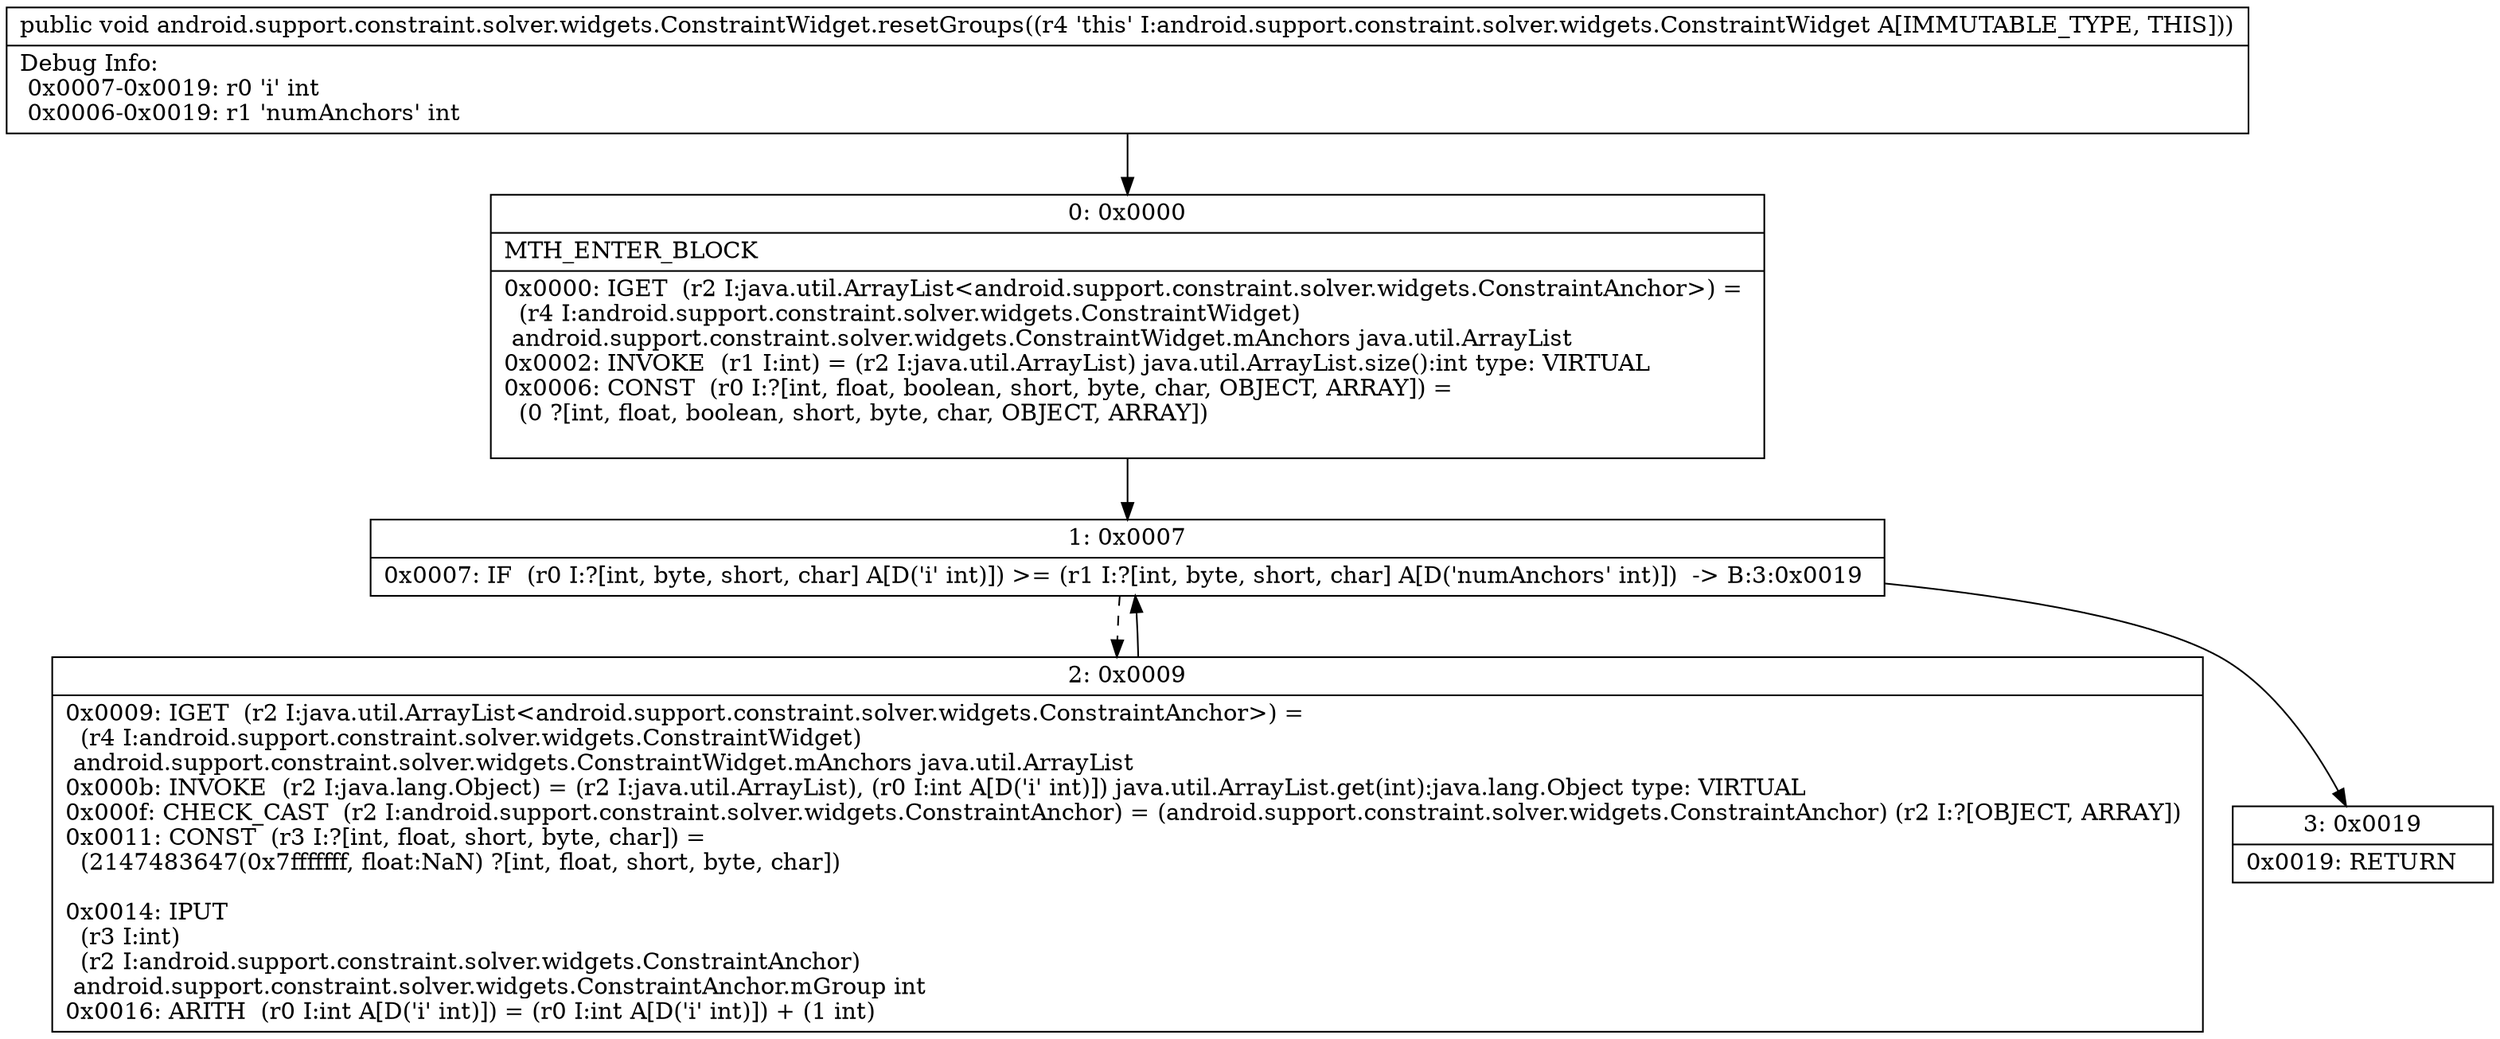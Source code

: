 digraph "CFG forandroid.support.constraint.solver.widgets.ConstraintWidget.resetGroups()V" {
Node_0 [shape=record,label="{0\:\ 0x0000|MTH_ENTER_BLOCK\l|0x0000: IGET  (r2 I:java.util.ArrayList\<android.support.constraint.solver.widgets.ConstraintAnchor\>) = \l  (r4 I:android.support.constraint.solver.widgets.ConstraintWidget)\l android.support.constraint.solver.widgets.ConstraintWidget.mAnchors java.util.ArrayList \l0x0002: INVOKE  (r1 I:int) = (r2 I:java.util.ArrayList) java.util.ArrayList.size():int type: VIRTUAL \l0x0006: CONST  (r0 I:?[int, float, boolean, short, byte, char, OBJECT, ARRAY]) = \l  (0 ?[int, float, boolean, short, byte, char, OBJECT, ARRAY])\l \l}"];
Node_1 [shape=record,label="{1\:\ 0x0007|0x0007: IF  (r0 I:?[int, byte, short, char] A[D('i' int)]) \>= (r1 I:?[int, byte, short, char] A[D('numAnchors' int)])  \-\> B:3:0x0019 \l}"];
Node_2 [shape=record,label="{2\:\ 0x0009|0x0009: IGET  (r2 I:java.util.ArrayList\<android.support.constraint.solver.widgets.ConstraintAnchor\>) = \l  (r4 I:android.support.constraint.solver.widgets.ConstraintWidget)\l android.support.constraint.solver.widgets.ConstraintWidget.mAnchors java.util.ArrayList \l0x000b: INVOKE  (r2 I:java.lang.Object) = (r2 I:java.util.ArrayList), (r0 I:int A[D('i' int)]) java.util.ArrayList.get(int):java.lang.Object type: VIRTUAL \l0x000f: CHECK_CAST  (r2 I:android.support.constraint.solver.widgets.ConstraintAnchor) = (android.support.constraint.solver.widgets.ConstraintAnchor) (r2 I:?[OBJECT, ARRAY]) \l0x0011: CONST  (r3 I:?[int, float, short, byte, char]) = \l  (2147483647(0x7fffffff, float:NaN) ?[int, float, short, byte, char])\l \l0x0014: IPUT  \l  (r3 I:int)\l  (r2 I:android.support.constraint.solver.widgets.ConstraintAnchor)\l android.support.constraint.solver.widgets.ConstraintAnchor.mGroup int \l0x0016: ARITH  (r0 I:int A[D('i' int)]) = (r0 I:int A[D('i' int)]) + (1 int) \l}"];
Node_3 [shape=record,label="{3\:\ 0x0019|0x0019: RETURN   \l}"];
MethodNode[shape=record,label="{public void android.support.constraint.solver.widgets.ConstraintWidget.resetGroups((r4 'this' I:android.support.constraint.solver.widgets.ConstraintWidget A[IMMUTABLE_TYPE, THIS]))  | Debug Info:\l  0x0007\-0x0019: r0 'i' int\l  0x0006\-0x0019: r1 'numAnchors' int\l}"];
MethodNode -> Node_0;
Node_0 -> Node_1;
Node_1 -> Node_2[style=dashed];
Node_1 -> Node_3;
Node_2 -> Node_1;
}

